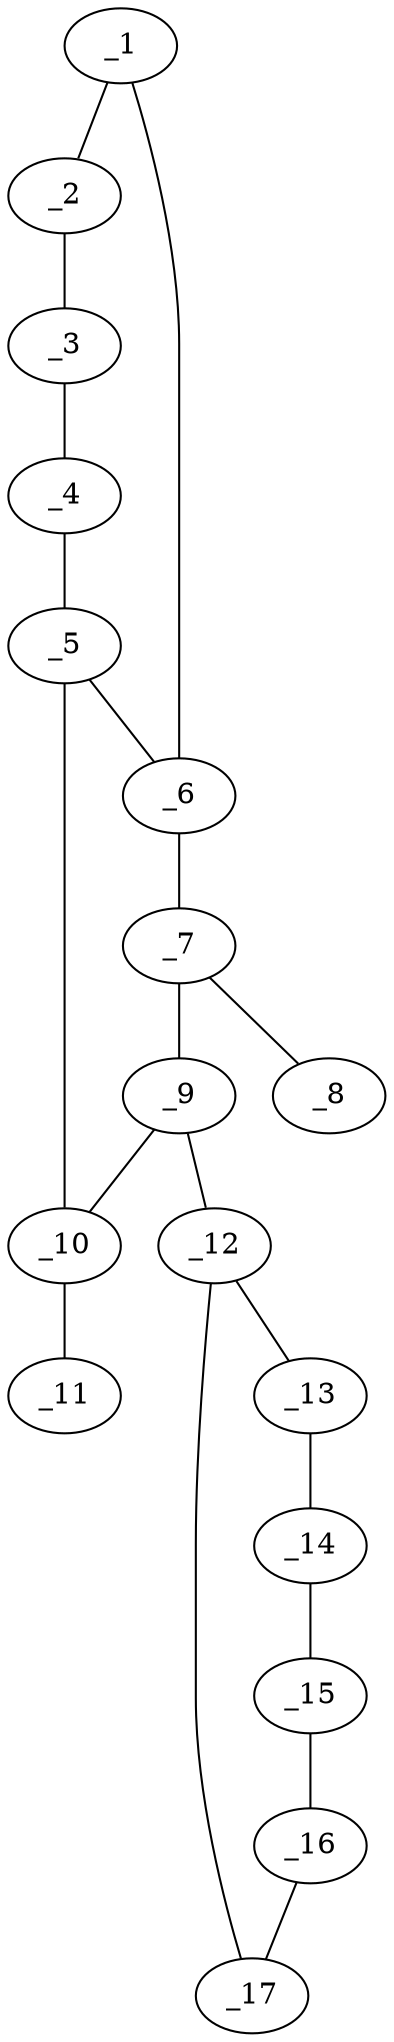 graph molid639772 {
	_1	 [charge=0,
		chem=1,
		symbol="C  ",
		x="2.866",
		y="-1"];
	_2	 [charge=0,
		chem=1,
		symbol="C  ",
		x=2,
		y="-0.5"];
	_1 -- _2	 [valence=1];
	_6	 [charge=0,
		chem=1,
		symbol="C  ",
		x="3.7321",
		y="-0.5"];
	_1 -- _6	 [valence=2];
	_3	 [charge=0,
		chem=1,
		symbol="C  ",
		x=2,
		y="0.5"];
	_2 -- _3	 [valence=2];
	_4	 [charge=0,
		chem=1,
		symbol="C  ",
		x="2.866",
		y=1];
	_3 -- _4	 [valence=1];
	_5	 [charge=0,
		chem=1,
		symbol="C  ",
		x="3.7321",
		y="0.5"];
	_4 -- _5	 [valence=2];
	_5 -- _6	 [valence=1];
	_10	 [charge=0,
		chem=16,
		symbol="Se ",
		x="4.6831",
		y="0.809"];
	_5 -- _10	 [valence=1];
	_7	 [charge=0,
		chem=1,
		symbol="C  ",
		x="4.6831",
		y="-0.809"];
	_6 -- _7	 [valence=1];
	_8	 [charge=0,
		chem=2,
		symbol="O  ",
		x="4.9921",
		y="-1.7601"];
	_7 -- _8	 [valence=2];
	_9	 [charge=0,
		chem=4,
		symbol="N  ",
		x="5.2709",
		y=0];
	_7 -- _9	 [valence=1];
	_9 -- _10	 [valence=1];
	_12	 [charge=0,
		chem=1,
		symbol="C  ",
		x="6.2709",
		y=0];
	_9 -- _12	 [valence=1];
	_11	 [charge=0,
		chem=2,
		symbol="O  ",
		x="4.9921",
		y="1.7601"];
	_10 -- _11	 [valence=2];
	_13	 [charge=0,
		chem=1,
		symbol="C  ",
		x="6.7709",
		y="-0.866"];
	_12 -- _13	 [valence=1];
	_17	 [charge=0,
		chem=1,
		symbol="C  ",
		x="6.7709",
		y="0.866"];
	_12 -- _17	 [valence=2];
	_14	 [charge=0,
		chem=1,
		symbol="C  ",
		x="7.7709",
		y="-0.866"];
	_13 -- _14	 [valence=2];
	_15	 [charge=0,
		chem=1,
		symbol="C  ",
		x="8.2709",
		y=0];
	_14 -- _15	 [valence=1];
	_16	 [charge=0,
		chem=1,
		symbol="C  ",
		x="7.7709",
		y="0.866"];
	_15 -- _16	 [valence=2];
	_16 -- _17	 [valence=1];
}
